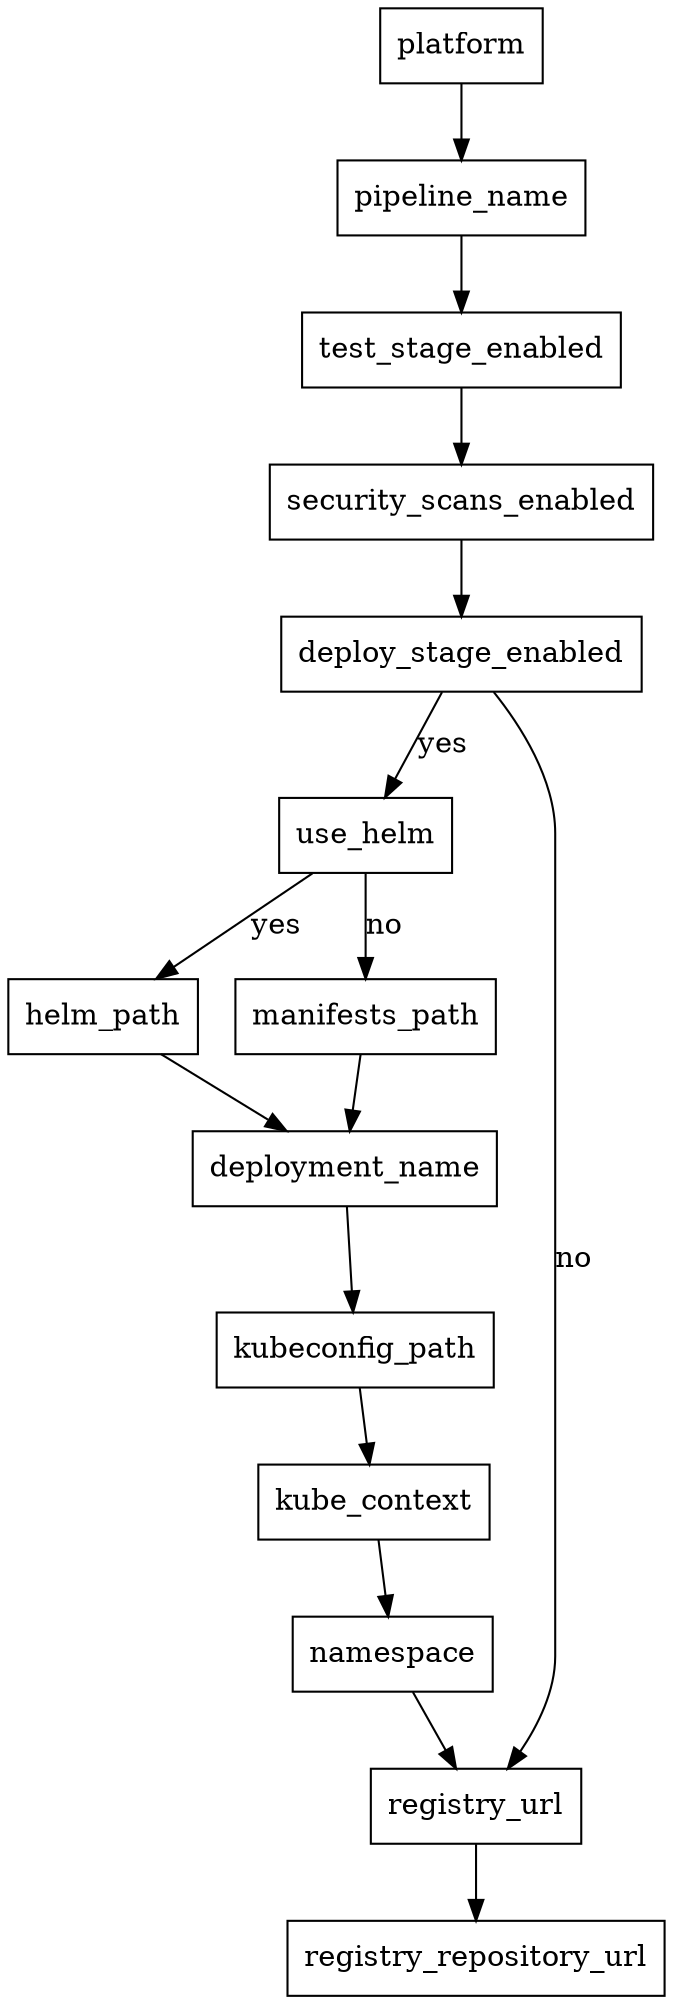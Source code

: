 digraph CICDForm {
    rankdir=TB;
    node [shape=box];

    platform -> pipeline_name;
    pipeline_name -> test_stage_enabled;
    test_stage_enabled -> security_scans_enabled;
    security_scans_enabled -> deploy_stage_enabled;

    deploy_stage_enabled -> use_helm [label="yes"];
    use_helm -> helm_path [label="yes"];
    use_helm -> manifests_path [label="no"];

    helm_path -> deployment_name;
    manifests_path -> deployment_name;

    deployment_name -> kubeconfig_path;
    kubeconfig_path -> kube_context;
    kube_context -> namespace;

    deploy_stage_enabled -> registry_url [label="no"];
    namespace -> registry_url;

    registry_url -> registry_repository_url;
}
